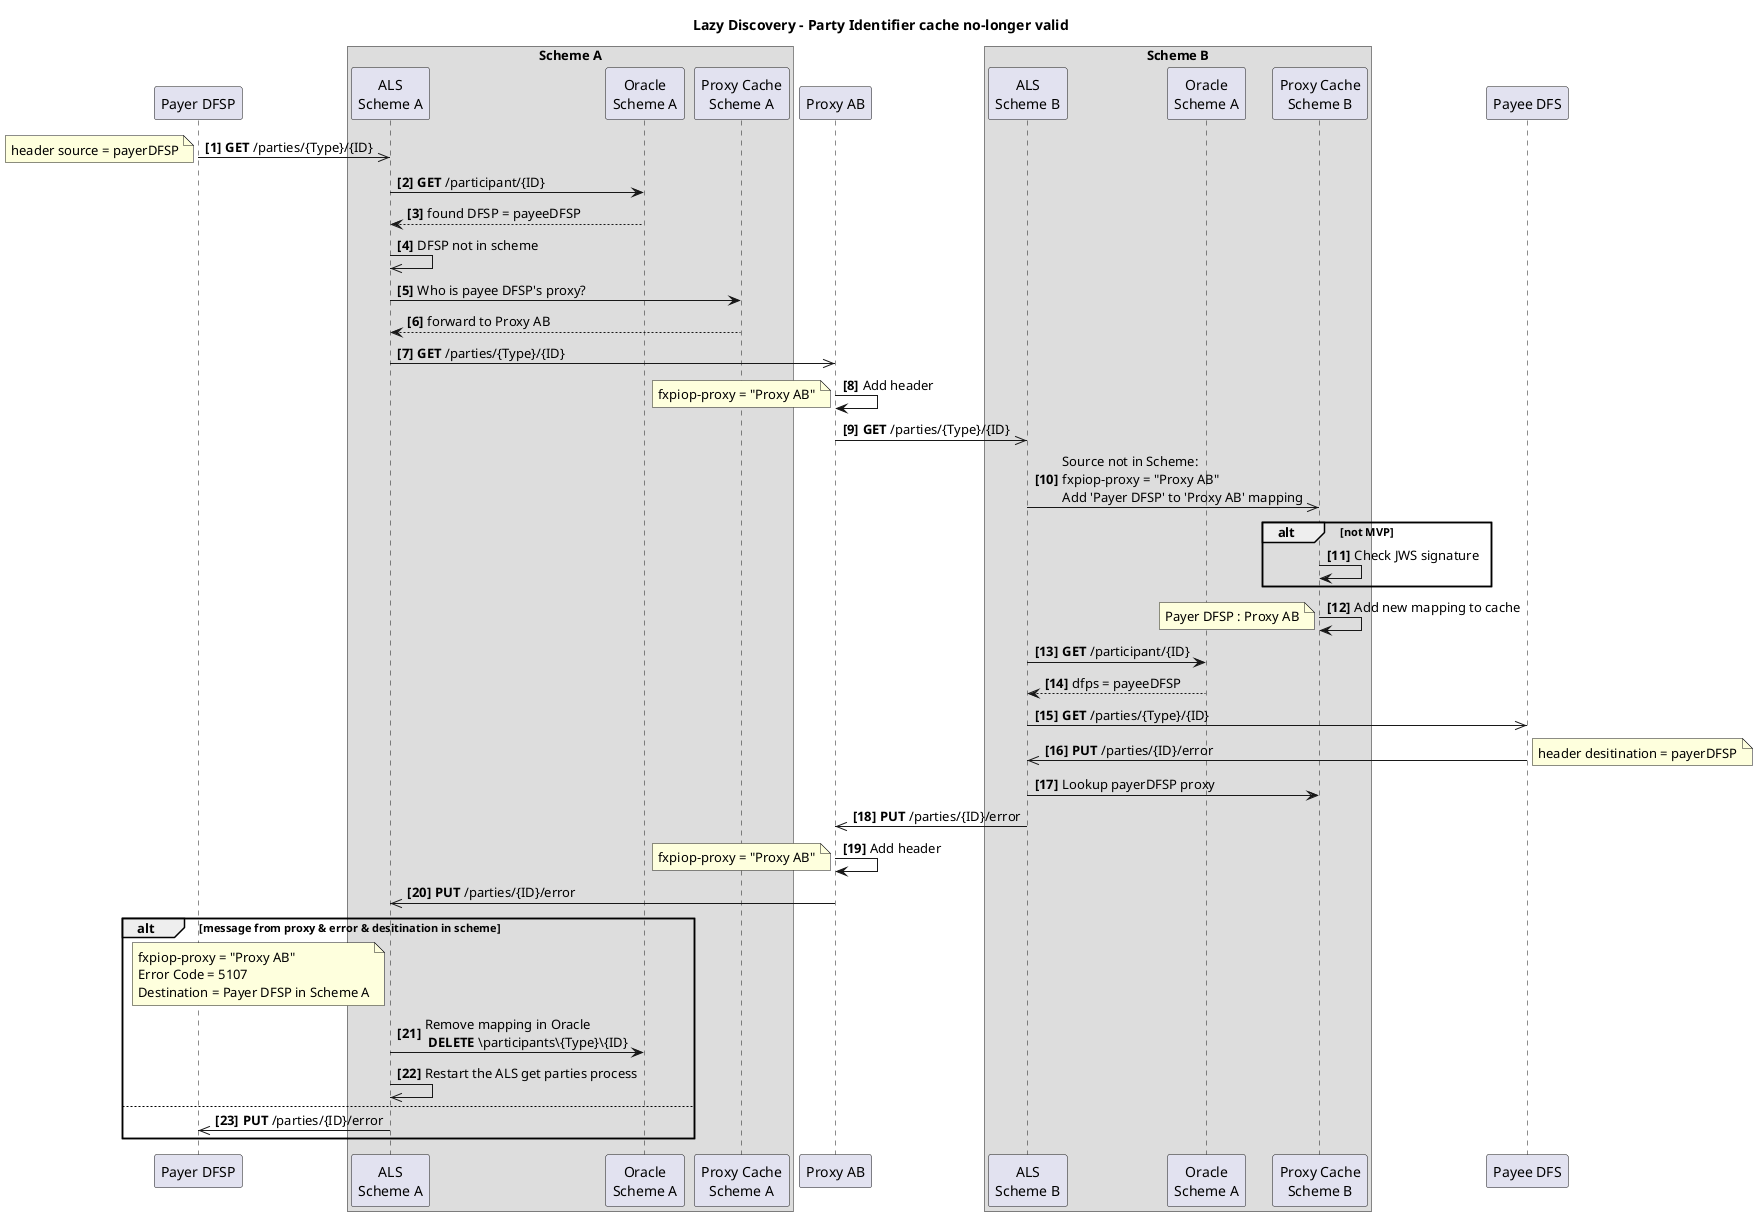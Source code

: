@startuml

title Lazy Discovery - Party Identifier cache no-longer valid

participant "Payer DFSP" as payerDFSP
box "Scheme A"
    participant "ALS\nScheme A" as ALS_A
    participant "Oracle\nScheme A" as Oracle_A
    participant "Proxy Cache\nScheme A" as pc_A    
end box
participant "Proxy AB" as xnp
box "Scheme B"
    participant "ALS\nScheme B" as ALS_B
    participant "Oracle\nScheme A" as Oracle_B
    participant "Proxy Cache\nScheme B" as pc_B    
end box
participant "Payee DFS" as payeeDFSP

autonumber 1 "<b>[0]"

payerDFSP ->> ALS_A: **GET** /parties/{Type}/{ID}
note left
 header source = payerDFSP
end note

  ALS_A-> Oracle_A: **GET** /participant/{ID}
  Oracle_A--> ALS_A: found DFSP = payeeDFSP
  ALS_A ->> ALS_A: DFSP not in scheme
  ALS_A -> pc_A: Who is payee DFSP's proxy?
  pc_A --> ALS_A: forward to Proxy AB
  ALS_A ->> xnp: **GET** /parties/{Type}/{ID}
    xnp->xnp: Add header
    note left
    fxpiop-proxy = "Proxy AB"
    end note

  xnp ->> ALS_B: **GET** /parties/{Type}/{ID}  
  ALS_B ->> pc_B: Source not in Scheme: \nfxpiop-proxy = "Proxy AB"\nAdd 'Payer DFSP' to 'Proxy AB' mapping
alt not MVP
  pc_B -> pc_B: Check JWS signature
end
  pc_B -> pc_B: Add new mapping to cache
note left
Payer DFSP : Proxy AB
end note        
ALS_B-> Oracle_B: **GET** /participant/{ID}
  Oracle_B--> ALS_B: dfps = payeeDFSP
  ALS_B ->> payeeDFSP: **GET** /parties/{Type}/{ID}
  payeeDFSP ->> ALS_B: **PUT** /parties/{ID}/error
  note right
   header desitination = payerDFSP
  end note
  ALS_B -> pc_B: Lookup payerDFSP proxy
  ALS_B ->> xnp: **PUT** /parties/{ID}/error
  xnp->xnp: Add header
    note left
    fxpiop-proxy = "Proxy AB"
    end note
  xnp ->> ALS_A: **PUT** /parties/{ID}/error
  alt message from proxy & error & desitination in scheme
  note left ALS_A
  fxpiop-proxy = "Proxy AB"
  Error Code = 5107
  Destination = Payer DFSP in Scheme A
  end note
  ALS_A -> Oracle_A: Remove mapping in Oracle\n **DELETE** \participants\{Type}\{ID} 
  ALS_A ->> ALS_A: Restart the ALS get parties process
  else
  ALS_A->>payerDFSP: **PUT** /parties/{ID}/error
end

@enduml